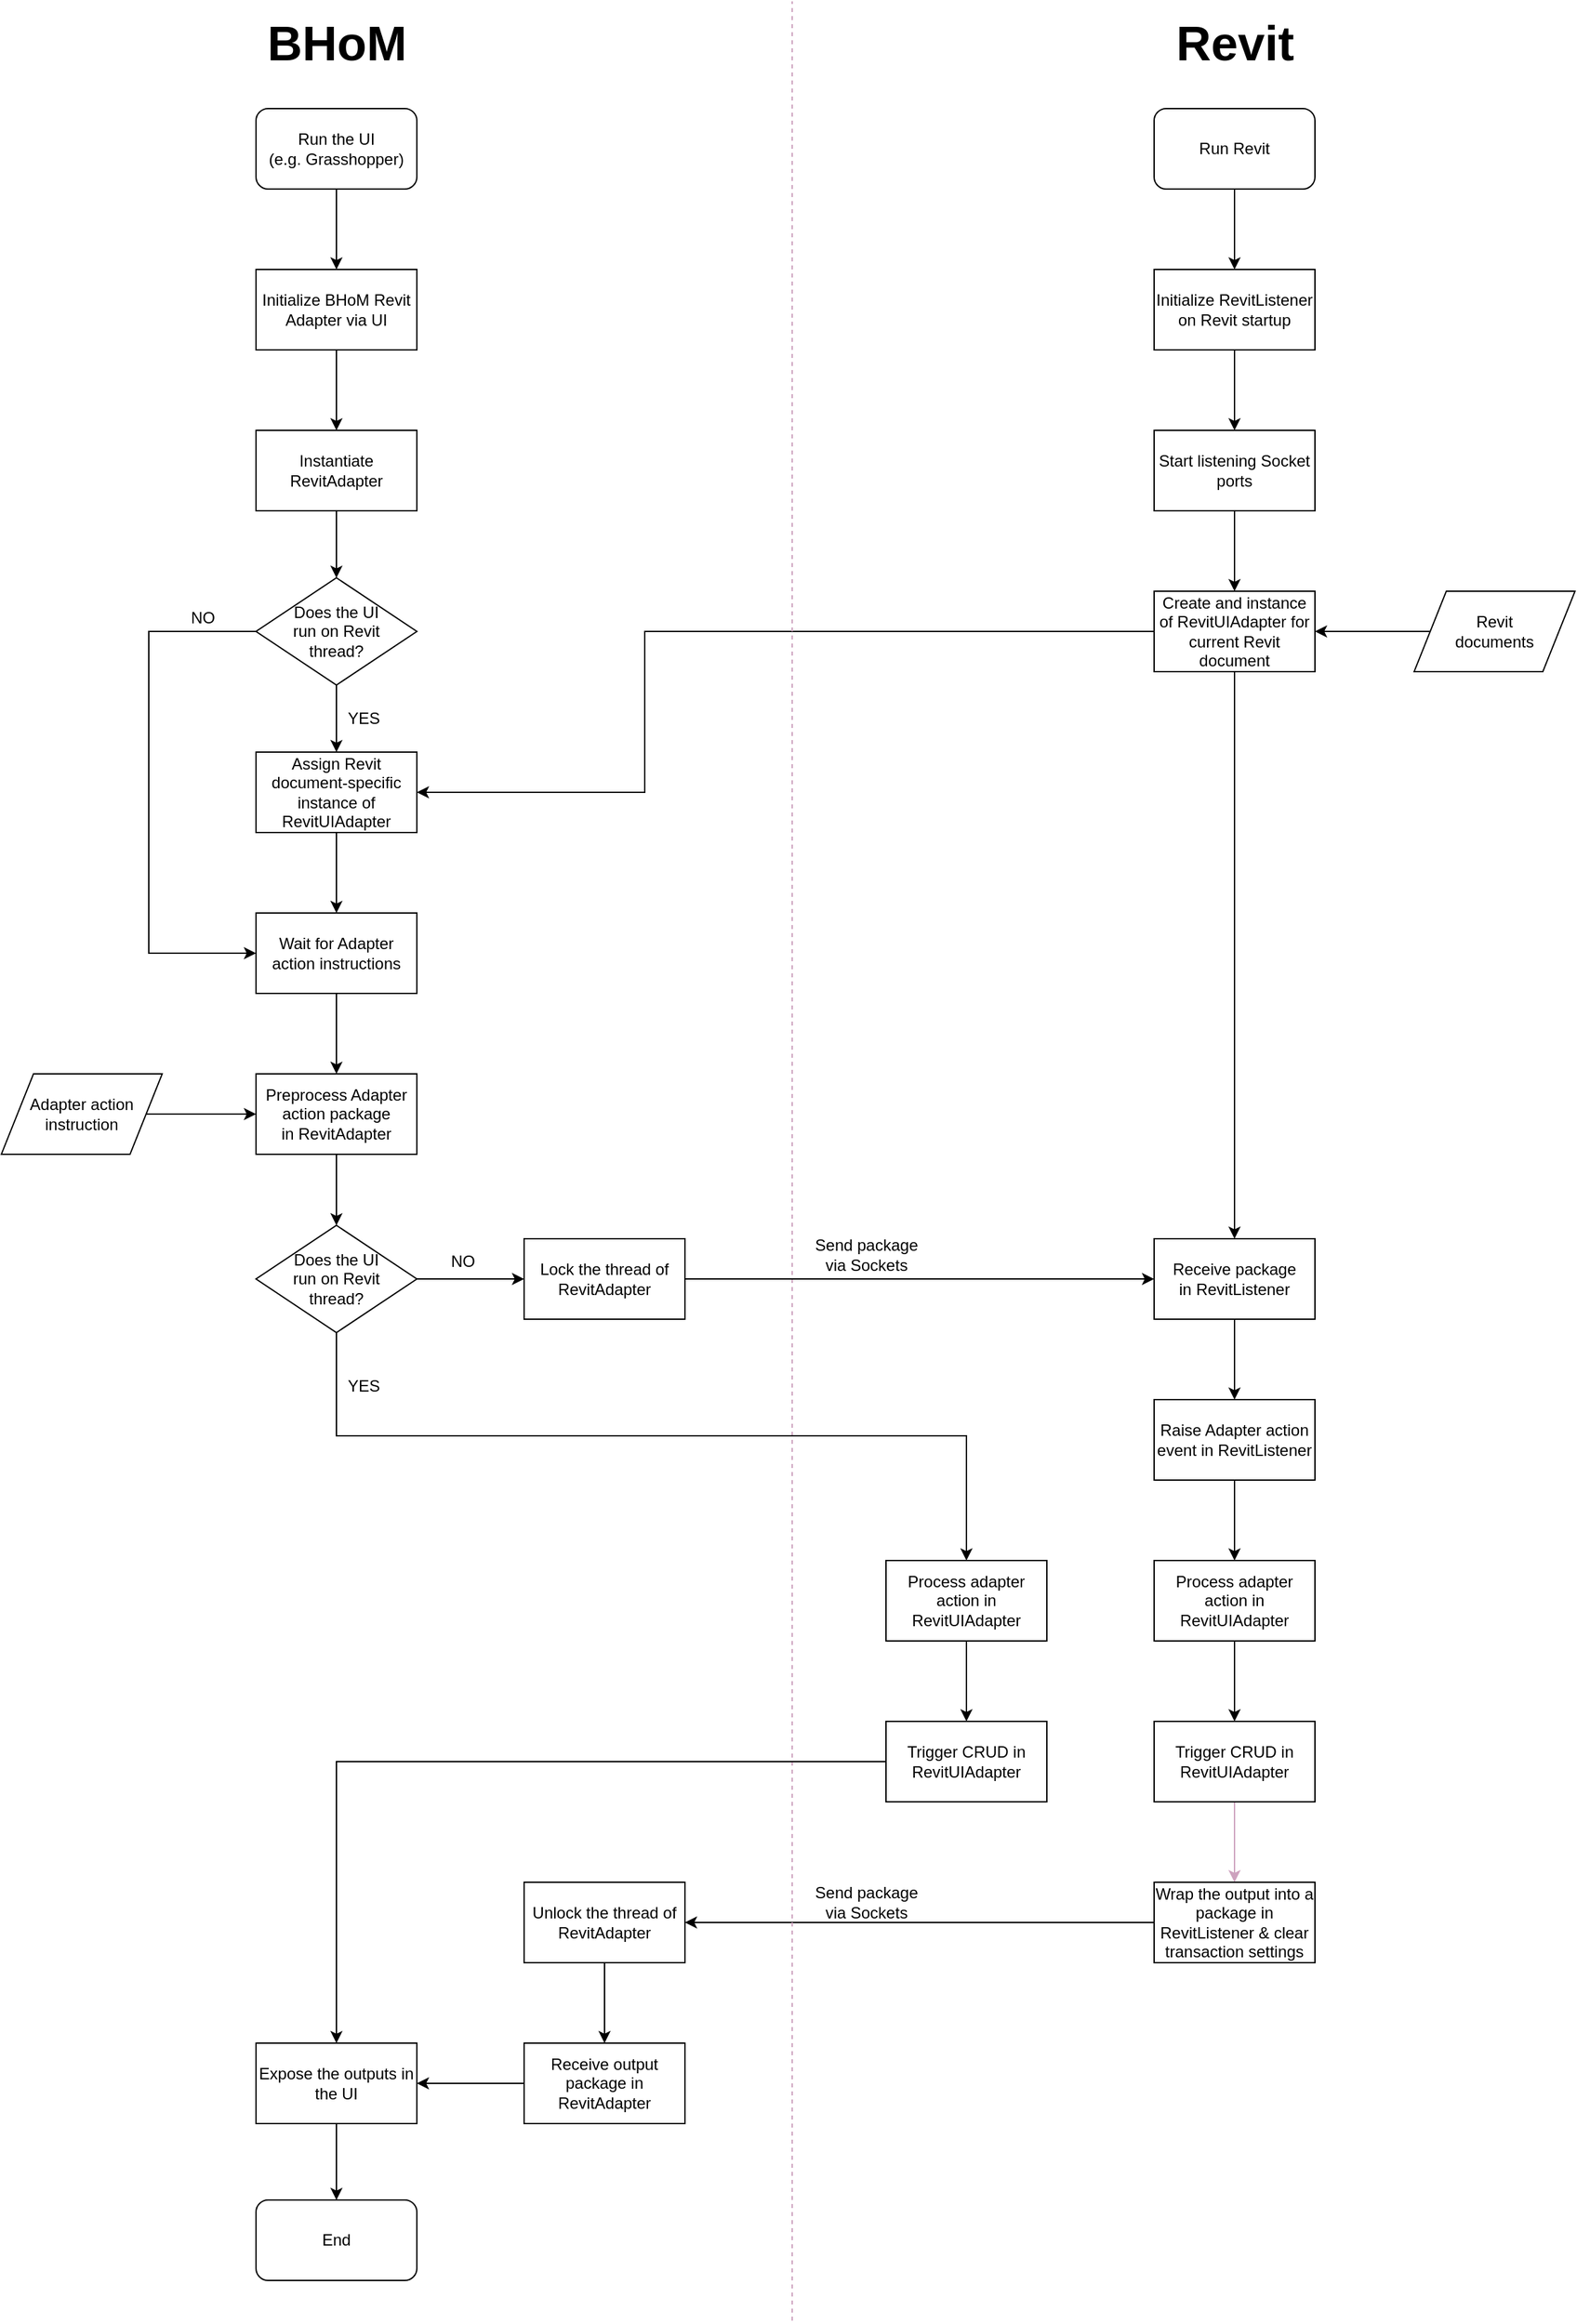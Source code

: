 <mxfile version="12.9.6"><diagram id="2YvwuvmuXi27DUbHPpC7" name="Page-1"><mxGraphModel dx="7110" dy="3565" grid="1" gridSize="10" guides="1" tooltips="1" connect="1" arrows="1" fold="1" page="1" pageScale="1" pageWidth="827" pageHeight="1169" math="0" shadow="0"><root><mxCell id="0"/><mxCell id="1" parent="0"/><mxCell id="ipDGh9cmFeKyXjVBufMr-1" value="" style="edgeStyle=orthogonalEdgeStyle;rounded=0;orthogonalLoop=1;jettySize=auto;html=1;" edge="1" parent="1" source="ipDGh9cmFeKyXjVBufMr-2" target="ipDGh9cmFeKyXjVBufMr-10"><mxGeometry relative="1" as="geometry"/></mxCell><mxCell id="ipDGh9cmFeKyXjVBufMr-2" value="Run the UI&lt;br&gt;(e.g. Grasshopper)" style="rounded=1;whiteSpace=wrap;html=1;" vertex="1" parent="1"><mxGeometry x="220" y="240" width="120" height="60" as="geometry"/></mxCell><mxCell id="ipDGh9cmFeKyXjVBufMr-3" value="" style="edgeStyle=orthogonalEdgeStyle;rounded=0;orthogonalLoop=1;jettySize=auto;html=1;" edge="1" parent="1" source="ipDGh9cmFeKyXjVBufMr-4" target="ipDGh9cmFeKyXjVBufMr-6"><mxGeometry relative="1" as="geometry"/></mxCell><mxCell id="ipDGh9cmFeKyXjVBufMr-4" value="Run Revit" style="rounded=1;whiteSpace=wrap;html=1;" vertex="1" parent="1"><mxGeometry x="890" y="240" width="120" height="60" as="geometry"/></mxCell><mxCell id="ipDGh9cmFeKyXjVBufMr-5" value="" style="edgeStyle=orthogonalEdgeStyle;rounded=0;orthogonalLoop=1;jettySize=auto;html=1;" edge="1" parent="1" source="ipDGh9cmFeKyXjVBufMr-6" target="ipDGh9cmFeKyXjVBufMr-8"><mxGeometry relative="1" as="geometry"/></mxCell><mxCell id="ipDGh9cmFeKyXjVBufMr-6" value="Initialize RevitListener on Revit startup" style="rounded=0;whiteSpace=wrap;html=1;" vertex="1" parent="1"><mxGeometry x="890" y="360" width="120" height="60" as="geometry"/></mxCell><mxCell id="ipDGh9cmFeKyXjVBufMr-7" value="" style="edgeStyle=orthogonalEdgeStyle;rounded=0;orthogonalLoop=1;jettySize=auto;html=1;" edge="1" parent="1" source="ipDGh9cmFeKyXjVBufMr-8" target="ipDGh9cmFeKyXjVBufMr-17"><mxGeometry relative="1" as="geometry"/></mxCell><mxCell id="ipDGh9cmFeKyXjVBufMr-8" value="Start listening Socket ports" style="rounded=0;whiteSpace=wrap;html=1;" vertex="1" parent="1"><mxGeometry x="890" y="480" width="120" height="60" as="geometry"/></mxCell><mxCell id="ipDGh9cmFeKyXjVBufMr-9" value="" style="edgeStyle=orthogonalEdgeStyle;rounded=0;orthogonalLoop=1;jettySize=auto;html=1;" edge="1" parent="1" source="ipDGh9cmFeKyXjVBufMr-10" target="ipDGh9cmFeKyXjVBufMr-26"><mxGeometry relative="1" as="geometry"/></mxCell><mxCell id="ipDGh9cmFeKyXjVBufMr-10" value="Initialize BHoM Revit Adapter via UI" style="rounded=0;whiteSpace=wrap;html=1;" vertex="1" parent="1"><mxGeometry x="220" y="360" width="120" height="60" as="geometry"/></mxCell><mxCell id="ipDGh9cmFeKyXjVBufMr-11" value="" style="edgeStyle=orthogonalEdgeStyle;rounded=0;orthogonalLoop=1;jettySize=auto;html=1;" edge="1" parent="1" source="ipDGh9cmFeKyXjVBufMr-12" target="ipDGh9cmFeKyXjVBufMr-34"><mxGeometry relative="1" as="geometry"/></mxCell><mxCell id="ipDGh9cmFeKyXjVBufMr-12" value="Adapter action instruction" style="shape=parallelogram;perimeter=parallelogramPerimeter;whiteSpace=wrap;html=1;" vertex="1" parent="1"><mxGeometry x="30" y="960" width="120" height="60" as="geometry"/></mxCell><mxCell id="ipDGh9cmFeKyXjVBufMr-13" value="" style="edgeStyle=orthogonalEdgeStyle;rounded=0;orthogonalLoop=1;jettySize=auto;html=1;" edge="1" parent="1" source="ipDGh9cmFeKyXjVBufMr-14" target="ipDGh9cmFeKyXjVBufMr-17"><mxGeometry relative="1" as="geometry"/></mxCell><mxCell id="ipDGh9cmFeKyXjVBufMr-14" value="Revit&lt;br&gt;documents" style="shape=parallelogram;perimeter=parallelogramPerimeter;whiteSpace=wrap;html=1;" vertex="1" parent="1"><mxGeometry x="1084" y="600" width="120" height="60" as="geometry"/></mxCell><mxCell id="ipDGh9cmFeKyXjVBufMr-15" value="" style="edgeStyle=orthogonalEdgeStyle;rounded=0;orthogonalLoop=1;jettySize=auto;html=1;" edge="1" parent="1" source="ipDGh9cmFeKyXjVBufMr-17" target="ipDGh9cmFeKyXjVBufMr-19"><mxGeometry relative="1" as="geometry"><Array as="points"><mxPoint x="950" y="680"/><mxPoint x="950" y="680"/></Array></mxGeometry></mxCell><mxCell id="ipDGh9cmFeKyXjVBufMr-16" value="" style="edgeStyle=orthogonalEdgeStyle;rounded=0;orthogonalLoop=1;jettySize=auto;html=1;strokeColor=#000000;entryX=1;entryY=0.5;entryDx=0;entryDy=0;" edge="1" parent="1" source="ipDGh9cmFeKyXjVBufMr-17" target="ipDGh9cmFeKyXjVBufMr-28"><mxGeometry relative="1" as="geometry"><mxPoint x="420" y="630" as="targetPoint"/><Array as="points"><mxPoint x="510" y="630"/><mxPoint x="510" y="750"/></Array></mxGeometry></mxCell><mxCell id="ipDGh9cmFeKyXjVBufMr-17" value="Create and instance of&amp;nbsp;RevitUIAdapter for current Revit document" style="rounded=0;whiteSpace=wrap;html=1;" vertex="1" parent="1"><mxGeometry x="890" y="600" width="120" height="60" as="geometry"/></mxCell><mxCell id="ipDGh9cmFeKyXjVBufMr-18" value="" style="edgeStyle=orthogonalEdgeStyle;rounded=0;orthogonalLoop=1;jettySize=auto;html=1;" edge="1" parent="1" source="ipDGh9cmFeKyXjVBufMr-19" target="ipDGh9cmFeKyXjVBufMr-21"><mxGeometry relative="1" as="geometry"/></mxCell><mxCell id="ipDGh9cmFeKyXjVBufMr-19" value="Receive package in&amp;nbsp;RevitListener" style="rounded=0;whiteSpace=wrap;html=1;" vertex="1" parent="1"><mxGeometry x="890" y="1083" width="120" height="60" as="geometry"/></mxCell><mxCell id="ipDGh9cmFeKyXjVBufMr-20" value="" style="edgeStyle=orthogonalEdgeStyle;rounded=0;orthogonalLoop=1;jettySize=auto;html=1;" edge="1" parent="1" source="ipDGh9cmFeKyXjVBufMr-21" target="ipDGh9cmFeKyXjVBufMr-39"><mxGeometry relative="1" as="geometry"/></mxCell><mxCell id="ipDGh9cmFeKyXjVBufMr-21" value="Raise Adapter action event in RevitListener" style="rounded=0;whiteSpace=wrap;html=1;" vertex="1" parent="1"><mxGeometry x="890" y="1203" width="120" height="60" as="geometry"/></mxCell><mxCell id="ipDGh9cmFeKyXjVBufMr-22" value="" style="edgeStyle=orthogonalEdgeStyle;rounded=0;orthogonalLoop=1;jettySize=auto;html=1;" edge="1" parent="1" source="ipDGh9cmFeKyXjVBufMr-24" target="ipDGh9cmFeKyXjVBufMr-28"><mxGeometry relative="1" as="geometry"/></mxCell><mxCell id="ipDGh9cmFeKyXjVBufMr-23" value="" style="edgeStyle=orthogonalEdgeStyle;rounded=0;orthogonalLoop=1;jettySize=auto;html=1;" edge="1" parent="1" source="ipDGh9cmFeKyXjVBufMr-24" target="ipDGh9cmFeKyXjVBufMr-30"><mxGeometry relative="1" as="geometry"><mxPoint x="60" y="830" as="targetPoint"/><Array as="points"><mxPoint x="140" y="630"/><mxPoint x="140" y="870"/></Array></mxGeometry></mxCell><mxCell id="ipDGh9cmFeKyXjVBufMr-24" value="Does the UI&lt;br&gt;run on Revit&lt;br&gt;thread?" style="rhombus;whiteSpace=wrap;html=1;" vertex="1" parent="1"><mxGeometry x="220" y="590" width="120" height="80" as="geometry"/></mxCell><mxCell id="ipDGh9cmFeKyXjVBufMr-25" value="" style="edgeStyle=orthogonalEdgeStyle;rounded=0;orthogonalLoop=1;jettySize=auto;html=1;" edge="1" parent="1" source="ipDGh9cmFeKyXjVBufMr-26" target="ipDGh9cmFeKyXjVBufMr-24"><mxGeometry relative="1" as="geometry"/></mxCell><mxCell id="ipDGh9cmFeKyXjVBufMr-26" value="Instantiate RevitAdapter" style="rounded=0;whiteSpace=wrap;html=1;" vertex="1" parent="1"><mxGeometry x="220" y="480" width="120" height="60" as="geometry"/></mxCell><mxCell id="ipDGh9cmFeKyXjVBufMr-27" value="" style="edgeStyle=orthogonalEdgeStyle;rounded=0;orthogonalLoop=1;jettySize=auto;html=1;" edge="1" parent="1" source="ipDGh9cmFeKyXjVBufMr-28" target="ipDGh9cmFeKyXjVBufMr-30"><mxGeometry relative="1" as="geometry"/></mxCell><mxCell id="ipDGh9cmFeKyXjVBufMr-28" value="Assign Revit document-specific instance of&lt;br&gt;RevitUIAdapter" style="rounded=0;whiteSpace=wrap;html=1;" vertex="1" parent="1"><mxGeometry x="220" y="720" width="120" height="60" as="geometry"/></mxCell><mxCell id="ipDGh9cmFeKyXjVBufMr-29" value="" style="edgeStyle=orthogonalEdgeStyle;rounded=0;orthogonalLoop=1;jettySize=auto;html=1;" edge="1" parent="1" source="ipDGh9cmFeKyXjVBufMr-30" target="ipDGh9cmFeKyXjVBufMr-34"><mxGeometry relative="1" as="geometry"/></mxCell><mxCell id="ipDGh9cmFeKyXjVBufMr-30" value="Wait for Adapter action instructions" style="rounded=0;whiteSpace=wrap;html=1;" vertex="1" parent="1"><mxGeometry x="220" y="840" width="120" height="60" as="geometry"/></mxCell><mxCell id="ipDGh9cmFeKyXjVBufMr-31" value="YES" style="text;html=1;align=center;verticalAlign=middle;resizable=0;points=[];autosize=1;" vertex="1" parent="1"><mxGeometry x="280" y="684.5" width="40" height="20" as="geometry"/></mxCell><mxCell id="ipDGh9cmFeKyXjVBufMr-32" value="NO" style="text;html=1;align=center;verticalAlign=middle;resizable=0;points=[];autosize=1;" vertex="1" parent="1"><mxGeometry x="165" y="610" width="30" height="20" as="geometry"/></mxCell><mxCell id="ipDGh9cmFeKyXjVBufMr-33" value="" style="edgeStyle=orthogonalEdgeStyle;rounded=0;orthogonalLoop=1;jettySize=auto;html=1;strokeColor=#000000;" edge="1" parent="1" source="ipDGh9cmFeKyXjVBufMr-34" target="ipDGh9cmFeKyXjVBufMr-54"><mxGeometry relative="1" as="geometry"><mxPoint x="280" y="1100" as="targetPoint"/></mxGeometry></mxCell><mxCell id="ipDGh9cmFeKyXjVBufMr-34" value="Preprocess Adapter action package&lt;br&gt;in RevitAdapter" style="rounded=0;whiteSpace=wrap;html=1;" vertex="1" parent="1"><mxGeometry x="220" y="960" width="120" height="60" as="geometry"/></mxCell><mxCell id="ipDGh9cmFeKyXjVBufMr-35" value="Send package&lt;br&gt;via Sockets" style="text;html=1;align=center;verticalAlign=middle;resizable=0;points=[];autosize=1;" vertex="1" parent="1"><mxGeometry x="630" y="1080" width="90" height="30" as="geometry"/></mxCell><mxCell id="ipDGh9cmFeKyXjVBufMr-36" value="" style="edgeStyle=orthogonalEdgeStyle;rounded=0;orthogonalLoop=1;jettySize=auto;html=1;strokeColor=#CDA2BE;" edge="1" parent="1" source="ipDGh9cmFeKyXjVBufMr-37" target="ipDGh9cmFeKyXjVBufMr-41"><mxGeometry relative="1" as="geometry"/></mxCell><mxCell id="ipDGh9cmFeKyXjVBufMr-37" value="Trigger CRUD in RevitUIAdapter" style="rounded=0;whiteSpace=wrap;html=1;" vertex="1" parent="1"><mxGeometry x="890" y="1443" width="120" height="60" as="geometry"/></mxCell><mxCell id="ipDGh9cmFeKyXjVBufMr-38" value="" style="edgeStyle=orthogonalEdgeStyle;rounded=0;orthogonalLoop=1;jettySize=auto;html=1;" edge="1" parent="1" source="ipDGh9cmFeKyXjVBufMr-39" target="ipDGh9cmFeKyXjVBufMr-37"><mxGeometry relative="1" as="geometry"/></mxCell><mxCell id="ipDGh9cmFeKyXjVBufMr-39" value="Process adapter action in RevitUIAdapter" style="rounded=0;whiteSpace=wrap;html=1;" vertex="1" parent="1"><mxGeometry x="890" y="1323" width="120" height="60" as="geometry"/></mxCell><mxCell id="ipDGh9cmFeKyXjVBufMr-40" value="" style="edgeStyle=orthogonalEdgeStyle;rounded=0;orthogonalLoop=1;jettySize=auto;html=1;strokeColor=#000000;" edge="1" parent="1" source="ipDGh9cmFeKyXjVBufMr-41" target="ipDGh9cmFeKyXjVBufMr-43"><mxGeometry relative="1" as="geometry"/></mxCell><mxCell id="ipDGh9cmFeKyXjVBufMr-41" value="Wrap the output into a package in RevitListener &amp;amp; clear transaction settings" style="rounded=0;whiteSpace=wrap;html=1;" vertex="1" parent="1"><mxGeometry x="890" y="1563" width="120" height="60" as="geometry"/></mxCell><mxCell id="ipDGh9cmFeKyXjVBufMr-42" value="" style="edgeStyle=orthogonalEdgeStyle;rounded=0;orthogonalLoop=1;jettySize=auto;html=1;strokeColor=#000000;" edge="1" parent="1" source="ipDGh9cmFeKyXjVBufMr-43" target="ipDGh9cmFeKyXjVBufMr-45"><mxGeometry relative="1" as="geometry"/></mxCell><mxCell id="ipDGh9cmFeKyXjVBufMr-43" value="Unlock the thread of RevitAdapter" style="rounded=0;whiteSpace=wrap;html=1;" vertex="1" parent="1"><mxGeometry x="420" y="1563" width="120" height="60" as="geometry"/></mxCell><mxCell id="ipDGh9cmFeKyXjVBufMr-44" value="" style="edgeStyle=orthogonalEdgeStyle;rounded=0;orthogonalLoop=1;jettySize=auto;html=1;strokeColor=#000000;" edge="1" parent="1" source="ipDGh9cmFeKyXjVBufMr-45" target="ipDGh9cmFeKyXjVBufMr-47"><mxGeometry relative="1" as="geometry"/></mxCell><mxCell id="ipDGh9cmFeKyXjVBufMr-45" value="Receive output package in RevitAdapter" style="rounded=0;whiteSpace=wrap;html=1;" vertex="1" parent="1"><mxGeometry x="420" y="1683" width="120" height="60" as="geometry"/></mxCell><mxCell id="ipDGh9cmFeKyXjVBufMr-46" value="" style="edgeStyle=orthogonalEdgeStyle;rounded=0;orthogonalLoop=1;jettySize=auto;html=1;strokeColor=#000000;" edge="1" parent="1" source="ipDGh9cmFeKyXjVBufMr-47" target="ipDGh9cmFeKyXjVBufMr-61"><mxGeometry relative="1" as="geometry"/></mxCell><mxCell id="ipDGh9cmFeKyXjVBufMr-47" value="Expose the outputs in the UI" style="rounded=0;whiteSpace=wrap;html=1;" vertex="1" parent="1"><mxGeometry x="220" y="1683" width="120" height="60" as="geometry"/></mxCell><mxCell id="ipDGh9cmFeKyXjVBufMr-48" value="" style="endArrow=none;dashed=1;html=1;strokeColor=#CDA2BE;" edge="1" parent="1"><mxGeometry width="50" height="50" relative="1" as="geometry"><mxPoint x="620" y="1890" as="sourcePoint"/><mxPoint x="620" y="160" as="targetPoint"/></mxGeometry></mxCell><mxCell id="ipDGh9cmFeKyXjVBufMr-49" value="Send package&lt;br&gt;via Sockets" style="text;html=1;align=center;verticalAlign=middle;resizable=0;points=[];autosize=1;" vertex="1" parent="1"><mxGeometry x="630" y="1563" width="90" height="30" as="geometry"/></mxCell><mxCell id="ipDGh9cmFeKyXjVBufMr-50" value="&lt;font style=&quot;font-size: 36px&quot;&gt;&lt;b&gt;BHoM&lt;/b&gt;&lt;/font&gt;" style="text;html=1;align=center;verticalAlign=middle;resizable=0;points=[];autosize=1;" vertex="1" parent="1"><mxGeometry x="220" y="176" width="120" height="30" as="geometry"/></mxCell><mxCell id="ipDGh9cmFeKyXjVBufMr-51" value="&lt;font style=&quot;font-size: 36px&quot;&gt;&lt;b&gt;Revit&lt;/b&gt;&lt;/font&gt;" style="text;html=1;align=center;verticalAlign=middle;resizable=0;points=[];autosize=1;" vertex="1" parent="1"><mxGeometry x="900" y="176" width="100" height="30" as="geometry"/></mxCell><mxCell id="ipDGh9cmFeKyXjVBufMr-52" value="" style="edgeStyle=orthogonalEdgeStyle;rounded=0;orthogonalLoop=1;jettySize=auto;html=1;strokeColor=#000000;entryX=0;entryY=0.5;entryDx=0;entryDy=0;" edge="1" parent="1" source="ipDGh9cmFeKyXjVBufMr-62" target="ipDGh9cmFeKyXjVBufMr-19"><mxGeometry relative="1" as="geometry"><mxPoint x="420" y="1110" as="targetPoint"/></mxGeometry></mxCell><mxCell id="ipDGh9cmFeKyXjVBufMr-53" value="" style="edgeStyle=orthogonalEdgeStyle;rounded=0;orthogonalLoop=1;jettySize=auto;html=1;strokeColor=#000000;entryX=0.5;entryY=0;entryDx=0;entryDy=0;" edge="1" parent="1" source="ipDGh9cmFeKyXjVBufMr-54" target="ipDGh9cmFeKyXjVBufMr-59"><mxGeometry relative="1" as="geometry"><mxPoint x="280" y="1233" as="targetPoint"/><Array as="points"><mxPoint x="280" y="1230"/><mxPoint x="750" y="1230"/></Array></mxGeometry></mxCell><mxCell id="ipDGh9cmFeKyXjVBufMr-54" value="Does the UI&lt;br&gt;run on Revit&lt;br&gt;thread?" style="rhombus;whiteSpace=wrap;html=1;" vertex="1" parent="1"><mxGeometry x="220" y="1073" width="120" height="80" as="geometry"/></mxCell><mxCell id="ipDGh9cmFeKyXjVBufMr-55" value="NO" style="text;html=1;align=center;verticalAlign=middle;resizable=0;points=[];autosize=1;" vertex="1" parent="1"><mxGeometry x="359" y="1090" width="30" height="20" as="geometry"/></mxCell><mxCell id="ipDGh9cmFeKyXjVBufMr-56" value="" style="edgeStyle=orthogonalEdgeStyle;rounded=0;orthogonalLoop=1;jettySize=auto;html=1;strokeColor=#000000;entryX=0.5;entryY=0;entryDx=0;entryDy=0;" edge="1" parent="1" source="ipDGh9cmFeKyXjVBufMr-57" target="ipDGh9cmFeKyXjVBufMr-47"><mxGeometry relative="1" as="geometry"><mxPoint x="610" y="1473.0" as="targetPoint"/></mxGeometry></mxCell><mxCell id="ipDGh9cmFeKyXjVBufMr-57" value="Trigger CRUD in RevitUIAdapter" style="rounded=0;whiteSpace=wrap;html=1;" vertex="1" parent="1"><mxGeometry x="690" y="1443" width="120" height="60" as="geometry"/></mxCell><mxCell id="ipDGh9cmFeKyXjVBufMr-58" value="" style="edgeStyle=orthogonalEdgeStyle;rounded=0;orthogonalLoop=1;jettySize=auto;html=1;" edge="1" parent="1" source="ipDGh9cmFeKyXjVBufMr-59" target="ipDGh9cmFeKyXjVBufMr-57"><mxGeometry relative="1" as="geometry"/></mxCell><mxCell id="ipDGh9cmFeKyXjVBufMr-59" value="Process adapter action in RevitUIAdapter" style="rounded=0;whiteSpace=wrap;html=1;" vertex="1" parent="1"><mxGeometry x="690" y="1323" width="120" height="60" as="geometry"/></mxCell><mxCell id="ipDGh9cmFeKyXjVBufMr-60" value="YES" style="text;html=1;align=center;verticalAlign=middle;resizable=0;points=[];autosize=1;" vertex="1" parent="1"><mxGeometry x="280" y="1183" width="40" height="20" as="geometry"/></mxCell><mxCell id="ipDGh9cmFeKyXjVBufMr-61" value="End" style="rounded=1;whiteSpace=wrap;html=1;" vertex="1" parent="1"><mxGeometry x="220" y="1800" width="120" height="60" as="geometry"/></mxCell><mxCell id="ipDGh9cmFeKyXjVBufMr-62" value="Lock the thread of RevitAdapter" style="rounded=0;whiteSpace=wrap;html=1;" vertex="1" parent="1"><mxGeometry x="420" y="1083" width="120" height="60" as="geometry"/></mxCell><mxCell id="ipDGh9cmFeKyXjVBufMr-63" value="" style="edgeStyle=orthogonalEdgeStyle;rounded=0;orthogonalLoop=1;jettySize=auto;html=1;strokeColor=#000000;entryX=0;entryY=0.5;entryDx=0;entryDy=0;" edge="1" parent="1" source="ipDGh9cmFeKyXjVBufMr-54" target="ipDGh9cmFeKyXjVBufMr-62"><mxGeometry relative="1" as="geometry"><mxPoint x="340" y="1113" as="sourcePoint"/><mxPoint x="890" y="1113" as="targetPoint"/></mxGeometry></mxCell></root></mxGraphModel></diagram></mxfile>